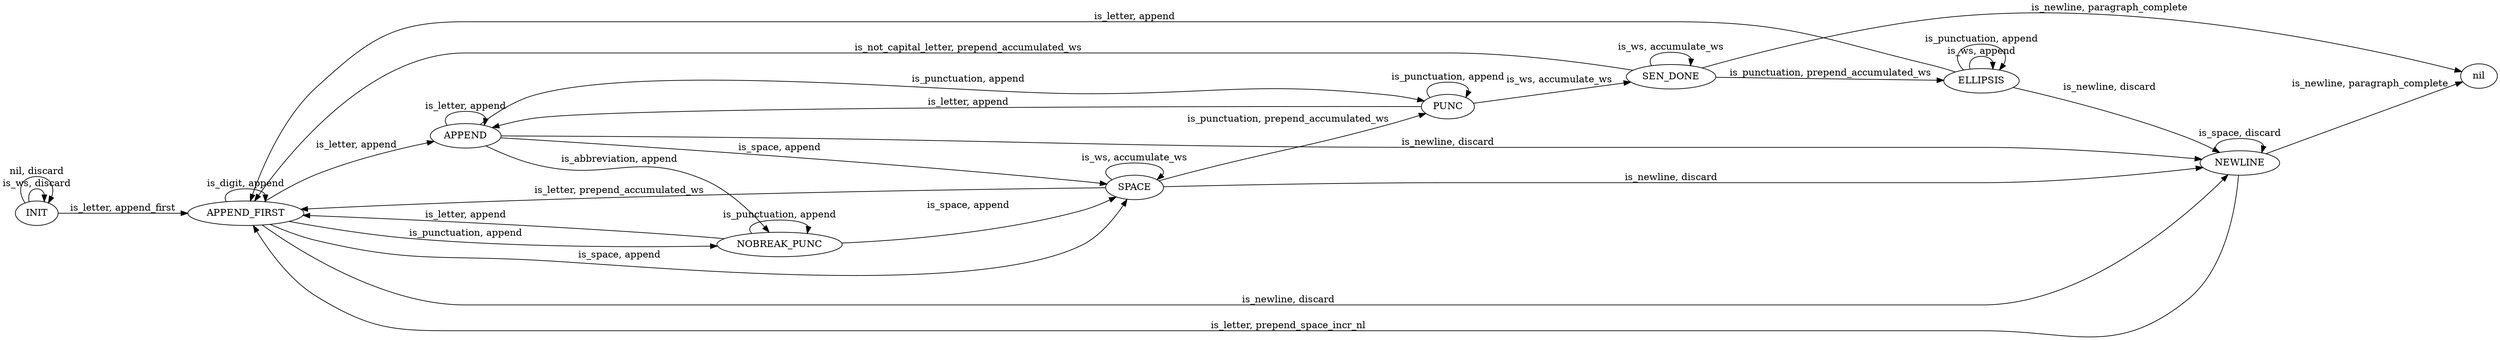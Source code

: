 digraph G {
    rankdir=LR;
    INIT -> APPEND_FIRST [label="is_letter, append_first"];
    INIT -> INIT [label="is_ws, discard"];
    INIT -> INIT [label="nil, discard"];

    APPEND_FIRST -> APPEND_FIRST [label="is_digit, append"];
    APPEND_FIRST -> APPEND [label="is_letter, append"];
    APPEND_FIRST -> NOBREAK_PUNC [label="is_punctuation, append"];
    APPEND_FIRST -> SPACE [label="is_space, append"];
    APPEND_FIRST -> NEWLINE [label="is_newline, discard"];

    NOBREAK_PUNC -> APPEND_FIRST [label="is_letter, append"];
    NOBREAK_PUNC -> NOBREAK_PUNC [label="is_punctuation, append"];
    NOBREAK_PUNC -> SPACE [label="is_space, append"];

    APPEND -> APPEND [label="is_letter, append"];
    APPEND -> NOBREAK_PUNC [label="is_abbreviation, append"];
    APPEND -> PUNC [label="is_punctuation, append"];
    APPEND -> SPACE [label="is_space, append"];
    APPEND -> NEWLINE [label="is_newline, discard"];

    PUNC -> APPEND [label="is_letter, append"];
    PUNC -> PUNC [label="is_punctuation, append"];
    PUNC -> SEN_DONE [label="is_ws, accumulate_ws"];

    SEN_DONE -> APPEND_FIRST [label="is_not_capital_letter, prepend_accumulated_ws"];
    SEN_DONE -> ELLIPSIS [label="is_punctuation, prepend_accumulated_ws"];
    SEN_DONE -> nil [label="is_newline, paragraph_complete"];
    SEN_DONE -> SEN_DONE [label="is_ws, accumulate_ws"];

    SPACE -> APPEND_FIRST [label="is_letter, prepend_accumulated_ws"];
    SPACE -> PUNC [label="is_punctuation, prepend_accumulated_ws"];
    SPACE -> SPACE [label="is_ws, accumulate_ws"];
    SPACE -> NEWLINE [label="is_newline, discard"];

    NEWLINE -> APPEND_FIRST [label="is_letter, prepend_space_incr_nl"];
    NEWLINE -> NEWLINE [label="is_space, discard"];
    NEWLINE -> nil [label="is_newline, paragraph_complete"];

    ELLIPSIS -> APPEND_FIRST [label="is_letter, append"];
    ELLIPSIS -> NEWLINE [label="is_newline, discard"];
    ELLIPSIS -> ELLIPSIS [label="is_ws, append"];
    ELLIPSIS -> ELLIPSIS [label="is_punctuation, append"];
}
